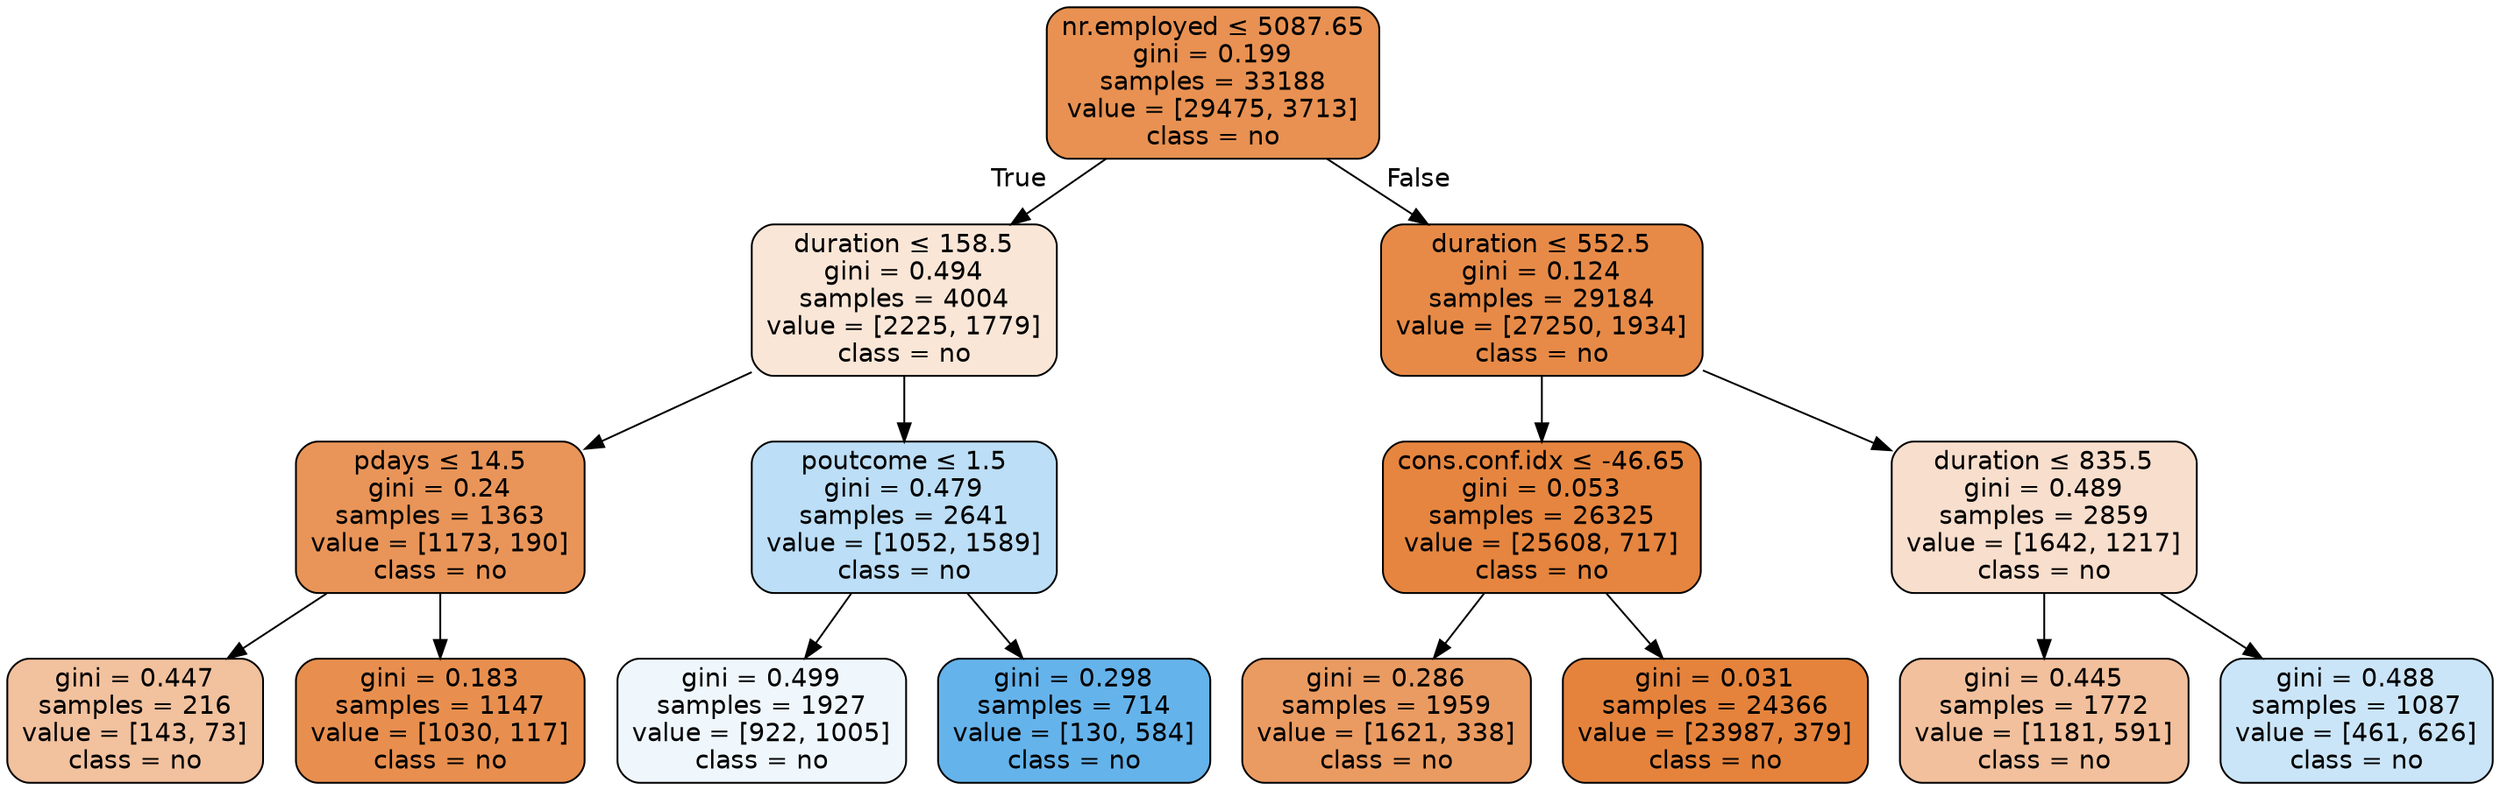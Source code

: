 digraph Tree {
node [shape=box, style="filled, rounded", color="black", fontname=helvetica] ;
edge [fontname=helvetica] ;
0 [label=<nr.employed &le; 5087.65<br/>gini = 0.199<br/>samples = 33188<br/>value = [29475, 3713]<br/>class = no>, fillcolor="#e89152"] ;
1 [label=<duration &le; 158.5<br/>gini = 0.494<br/>samples = 4004<br/>value = [2225, 1779]<br/>class = no>, fillcolor="#fae6d7"] ;
0 -> 1 [labeldistance=2.5, labelangle=45, headlabel="True"] ;
2 [label=<pdays &le; 14.5<br/>gini = 0.24<br/>samples = 1363<br/>value = [1173, 190]<br/>class = no>, fillcolor="#e99559"] ;
1 -> 2 ;
3 [label=<gini = 0.447<br/>samples = 216<br/>value = [143, 73]<br/>class = no>, fillcolor="#f2c19e"] ;
2 -> 3 ;
4 [label=<gini = 0.183<br/>samples = 1147<br/>value = [1030, 117]<br/>class = no>, fillcolor="#e88f4f"] ;
2 -> 4 ;
5 [label=<poutcome &le; 1.5<br/>gini = 0.479<br/>samples = 2641<br/>value = [1052, 1589]<br/>class = no>, fillcolor="#bcdef6"] ;
1 -> 5 ;
6 [label=<gini = 0.499<br/>samples = 1927<br/>value = [922, 1005]<br/>class = no>, fillcolor="#eff7fd"] ;
5 -> 6 ;
7 [label=<gini = 0.298<br/>samples = 714<br/>value = [130, 584]<br/>class = no>, fillcolor="#65b3eb"] ;
5 -> 7 ;
8 [label=<duration &le; 552.5<br/>gini = 0.124<br/>samples = 29184<br/>value = [27250, 1934]<br/>class = no>, fillcolor="#e78a47"] ;
0 -> 8 [labeldistance=2.5, labelangle=-45, headlabel="False"] ;
9 [label=<cons.conf.idx &le; -46.65<br/>gini = 0.053<br/>samples = 26325<br/>value = [25608, 717]<br/>class = no>, fillcolor="#e6853f"] ;
8 -> 9 ;
10 [label=<gini = 0.286<br/>samples = 1959<br/>value = [1621, 338]<br/>class = no>, fillcolor="#ea9b62"] ;
9 -> 10 ;
11 [label=<gini = 0.031<br/>samples = 24366<br/>value = [23987, 379]<br/>class = no>, fillcolor="#e5833c"] ;
9 -> 11 ;
12 [label=<duration &le; 835.5<br/>gini = 0.489<br/>samples = 2859<br/>value = [1642, 1217]<br/>class = no>, fillcolor="#f8decc"] ;
8 -> 12 ;
13 [label=<gini = 0.445<br/>samples = 1772<br/>value = [1181, 591]<br/>class = no>, fillcolor="#f2c09c"] ;
12 -> 13 ;
14 [label=<gini = 0.488<br/>samples = 1087<br/>value = [461, 626]<br/>class = no>, fillcolor="#cbe5f8"] ;
12 -> 14 ;
}